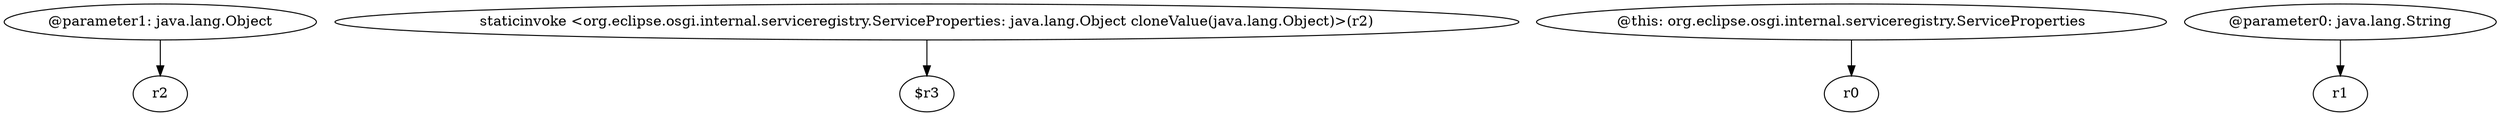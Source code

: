 digraph g {
0[label="@parameter1: java.lang.Object"]
1[label="r2"]
0->1[label=""]
2[label="staticinvoke <org.eclipse.osgi.internal.serviceregistry.ServiceProperties: java.lang.Object cloneValue(java.lang.Object)>(r2)"]
3[label="$r3"]
2->3[label=""]
4[label="@this: org.eclipse.osgi.internal.serviceregistry.ServiceProperties"]
5[label="r0"]
4->5[label=""]
6[label="@parameter0: java.lang.String"]
7[label="r1"]
6->7[label=""]
}